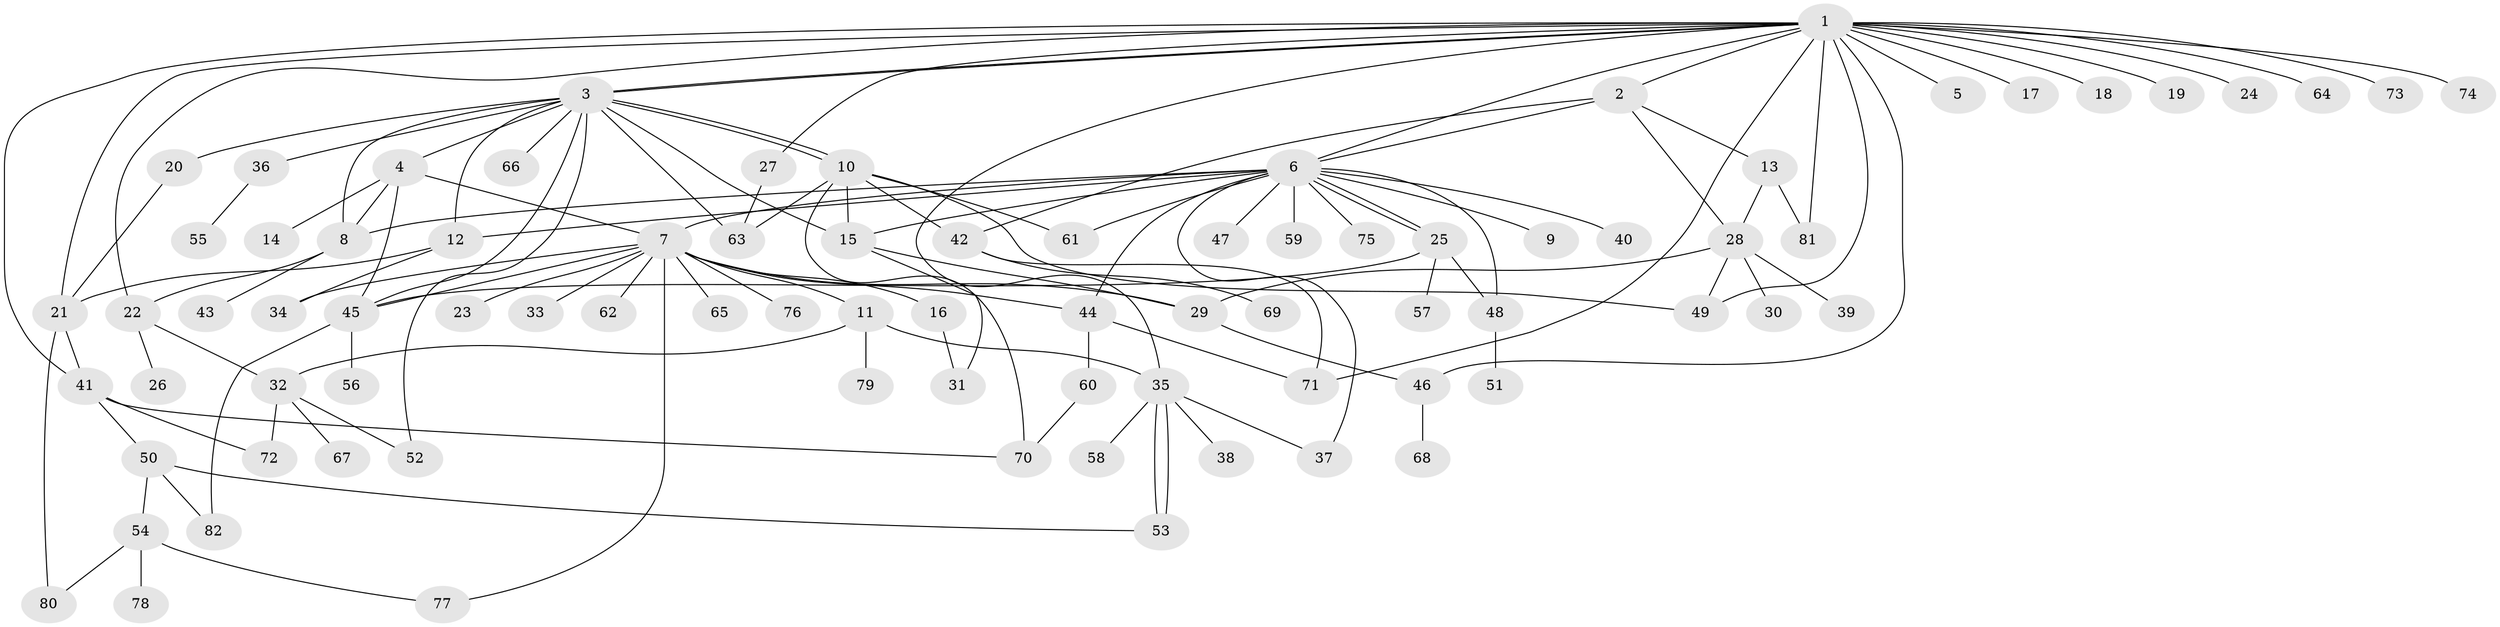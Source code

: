 // coarse degree distribution, {8: 0.07407407407407407, 5: 0.14814814814814814, 9: 0.18518518518518517, 4: 0.18518518518518517, 3: 0.07407407407407407, 1: 0.2962962962962963, 7: 0.037037037037037035}
// Generated by graph-tools (version 1.1) at 2025/50/03/04/25 22:50:10]
// undirected, 82 vertices, 127 edges
graph export_dot {
  node [color=gray90,style=filled];
  1;
  2;
  3;
  4;
  5;
  6;
  7;
  8;
  9;
  10;
  11;
  12;
  13;
  14;
  15;
  16;
  17;
  18;
  19;
  20;
  21;
  22;
  23;
  24;
  25;
  26;
  27;
  28;
  29;
  30;
  31;
  32;
  33;
  34;
  35;
  36;
  37;
  38;
  39;
  40;
  41;
  42;
  43;
  44;
  45;
  46;
  47;
  48;
  49;
  50;
  51;
  52;
  53;
  54;
  55;
  56;
  57;
  58;
  59;
  60;
  61;
  62;
  63;
  64;
  65;
  66;
  67;
  68;
  69;
  70;
  71;
  72;
  73;
  74;
  75;
  76;
  77;
  78;
  79;
  80;
  81;
  82;
  1 -- 2;
  1 -- 3;
  1 -- 3;
  1 -- 5;
  1 -- 6;
  1 -- 17;
  1 -- 18;
  1 -- 19;
  1 -- 21;
  1 -- 22;
  1 -- 24;
  1 -- 27;
  1 -- 35;
  1 -- 41;
  1 -- 46;
  1 -- 49;
  1 -- 64;
  1 -- 71;
  1 -- 73;
  1 -- 74;
  1 -- 81;
  2 -- 6;
  2 -- 13;
  2 -- 28;
  2 -- 42;
  3 -- 4;
  3 -- 8;
  3 -- 10;
  3 -- 10;
  3 -- 12;
  3 -- 15;
  3 -- 20;
  3 -- 36;
  3 -- 45;
  3 -- 52;
  3 -- 63;
  3 -- 66;
  4 -- 7;
  4 -- 8;
  4 -- 14;
  4 -- 45;
  6 -- 7;
  6 -- 8;
  6 -- 9;
  6 -- 12;
  6 -- 15;
  6 -- 25;
  6 -- 25;
  6 -- 37;
  6 -- 40;
  6 -- 44;
  6 -- 47;
  6 -- 48;
  6 -- 59;
  6 -- 61;
  6 -- 75;
  7 -- 11;
  7 -- 16;
  7 -- 23;
  7 -- 29;
  7 -- 33;
  7 -- 34;
  7 -- 44;
  7 -- 45;
  7 -- 62;
  7 -- 65;
  7 -- 76;
  7 -- 77;
  8 -- 22;
  8 -- 43;
  10 -- 15;
  10 -- 42;
  10 -- 49;
  10 -- 61;
  10 -- 63;
  10 -- 70;
  11 -- 32;
  11 -- 35;
  11 -- 79;
  12 -- 21;
  12 -- 34;
  13 -- 28;
  13 -- 81;
  15 -- 29;
  15 -- 31;
  16 -- 31;
  20 -- 21;
  21 -- 41;
  21 -- 80;
  22 -- 26;
  22 -- 32;
  25 -- 45;
  25 -- 48;
  25 -- 57;
  27 -- 63;
  28 -- 29;
  28 -- 30;
  28 -- 39;
  28 -- 49;
  29 -- 46;
  32 -- 52;
  32 -- 67;
  32 -- 72;
  35 -- 37;
  35 -- 38;
  35 -- 53;
  35 -- 53;
  35 -- 58;
  36 -- 55;
  41 -- 50;
  41 -- 70;
  41 -- 72;
  42 -- 69;
  42 -- 71;
  44 -- 60;
  44 -- 71;
  45 -- 56;
  45 -- 82;
  46 -- 68;
  48 -- 51;
  50 -- 53;
  50 -- 54;
  50 -- 82;
  54 -- 77;
  54 -- 78;
  54 -- 80;
  60 -- 70;
}
